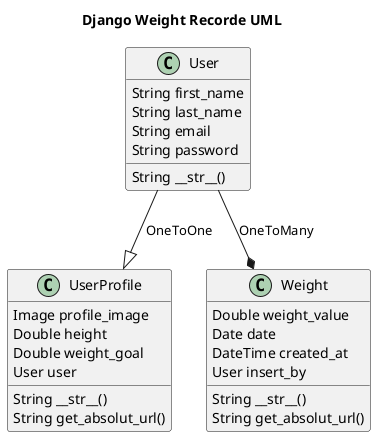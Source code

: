 @startuml Django Weight Recorde

title Django Weight Recorde UML

User --|> UserProfile : OneToOne
User --*  Weight : OneToMany

class Weight {
    Double weight_value
    Date date
    DateTime created_at
    User insert_by

    String __str__()
    String get_absolut_url()
}

class User {
    String first_name
    String last_name
    String email
    String password

    String __str__()
}

class UserProfile {
    Image profile_image
    Double height
    Double weight_goal
    User user

    String __str__()
    String get_absolut_url()
}

@enduml